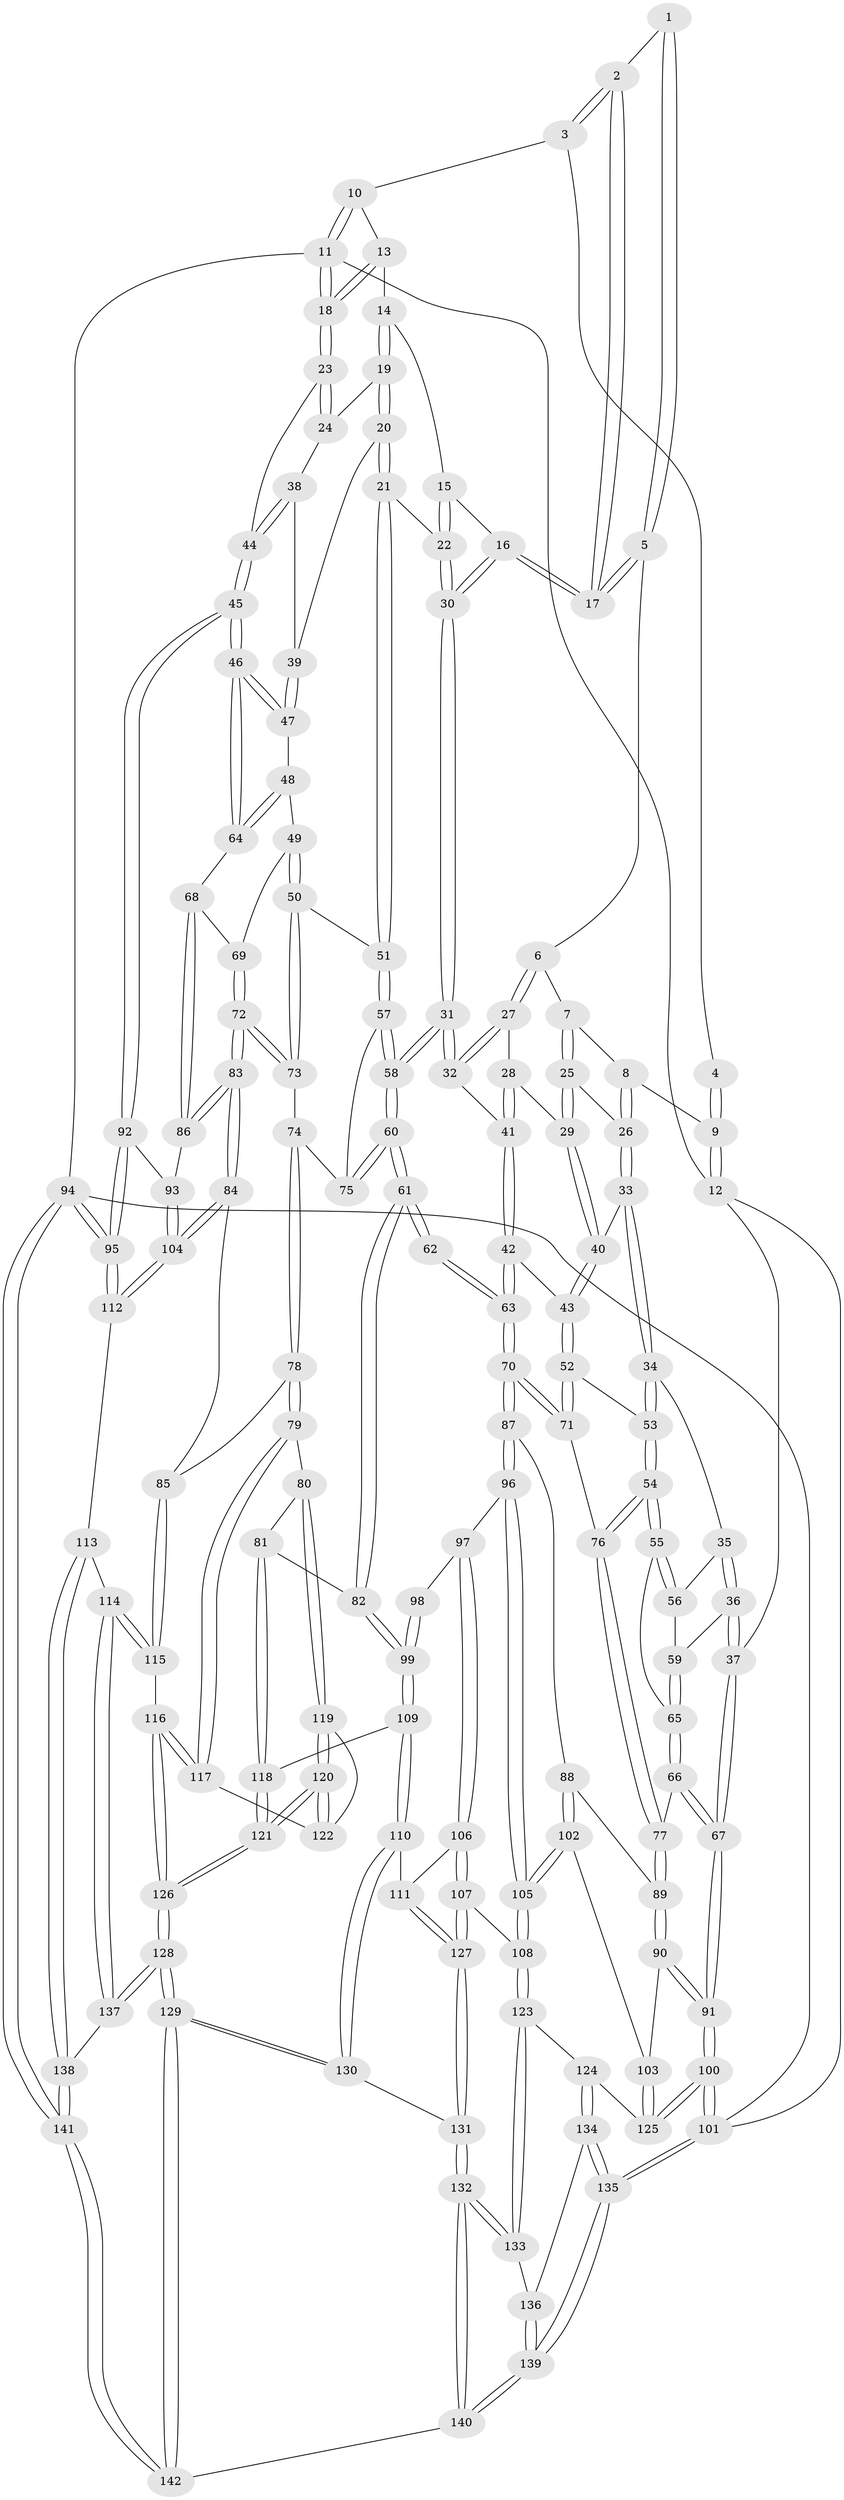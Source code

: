 // Generated by graph-tools (version 1.1) at 2025/38/03/09/25 02:38:29]
// undirected, 142 vertices, 352 edges
graph export_dot {
graph [start="1"]
  node [color=gray90,style=filled];
  1 [pos="+0.39348003746890314+0.056433984716488736"];
  2 [pos="+0.6363094611141402+0"];
  3 [pos="+0.6582638265187897+0"];
  4 [pos="+0.37643039682312535+0"];
  5 [pos="+0.3908684337662266+0.10338345208757727"];
  6 [pos="+0.38117463428470594+0.11354715169396853"];
  7 [pos="+0.16866372664399507+0.0017272588811890468"];
  8 [pos="+0.11002470598629104+0"];
  9 [pos="+0+0"];
  10 [pos="+0.6625300348294232+0"];
  11 [pos="+1+0"];
  12 [pos="+0+0"];
  13 [pos="+0.8622275241498881+0.09862413666370422"];
  14 [pos="+0.861041870185858+0.11393009931565955"];
  15 [pos="+0.857798998939912+0.11492897737382385"];
  16 [pos="+0.634952537104388+0.15732844552606717"];
  17 [pos="+0.6194759017998457+0.0759198266923965"];
  18 [pos="+1+0"];
  19 [pos="+0.8721145452315671+0.13052565825667445"];
  20 [pos="+0.7833070192510788+0.2962435567851817"];
  21 [pos="+0.7534117776291076+0.296496089309179"];
  22 [pos="+0.7212826972998964+0.2812993318554366"];
  23 [pos="+1+0"];
  24 [pos="+0.9254763042193209+0.16634839239333432"];
  25 [pos="+0.27788312242321417+0.20681523275857416"];
  26 [pos="+0.13889330077337456+0.2064885950211932"];
  27 [pos="+0.380230466107322+0.11964706270781392"];
  28 [pos="+0.28797849719604995+0.21397502984870767"];
  29 [pos="+0.2868451874875238+0.21390714217090426"];
  30 [pos="+0.6316706260356809+0.2445974387271122"];
  31 [pos="+0.5692642671443304+0.2986883039102951"];
  32 [pos="+0.5003436835274401+0.3002492791060922"];
  33 [pos="+0.10714466030886055+0.28528691263129113"];
  34 [pos="+0.02752224657276726+0.30548611837249734"];
  35 [pos="+0.021891194904288442+0.3063249196864148"];
  36 [pos="+0+0.2924467082399368"];
  37 [pos="+0+0.2579749140417239"];
  38 [pos="+0.9429239519466678+0.2634393484293484"];
  39 [pos="+0.8144133192615236+0.3023989537124885"];
  40 [pos="+0.1943805443086452+0.3319971624260019"];
  41 [pos="+0.40934628590079963+0.334475685931905"];
  42 [pos="+0.37194256419539584+0.3817680893798985"];
  43 [pos="+0.22547480535847286+0.39039343134002014"];
  44 [pos="+1+0.3799894110616157"];
  45 [pos="+1+0.42883244837936435"];
  46 [pos="+1+0.43801187847528017"];
  47 [pos="+0.8498940443817834+0.35992048178503117"];
  48 [pos="+0.8712561813729025+0.42365880796310146"];
  49 [pos="+0.8529666667593375+0.45342610464379923"];
  50 [pos="+0.7713789628652681+0.45651795674317075"];
  51 [pos="+0.762891823757702+0.4515740066030738"];
  52 [pos="+0.2180580075909059+0.4058513210499862"];
  53 [pos="+0.16304234164691075+0.45186924882291835"];
  54 [pos="+0.14213080664029373+0.47637255342852014"];
  55 [pos="+0.11418480367299041+0.46571413927138894"];
  56 [pos="+0.05520264147982925+0.3835322061063013"];
  57 [pos="+0.7390405656463349+0.4675036034854254"];
  58 [pos="+0.5941817268536188+0.5238328133080415"];
  59 [pos="+0.046821114826794914+0.4617009795127303"];
  60 [pos="+0.5929164466405611+0.5284987051073599"];
  61 [pos="+0.5863138396843758+0.5496891166510657"];
  62 [pos="+0.57136731186127+0.550866595346725"];
  63 [pos="+0.3872074311552452+0.5242847755349621"];
  64 [pos="+1+0.452351489074834"];
  65 [pos="+0.049234387845361015+0.47069851240912264"];
  66 [pos="+0+0.5413643050777338"];
  67 [pos="+0+0.569093237278151"];
  68 [pos="+0.9886969692839281+0.5128191217248862"];
  69 [pos="+0.8607834942179786+0.4761319692669647"];
  70 [pos="+0.33421942762646567+0.5794469090266935"];
  71 [pos="+0.2781026209204681+0.538183156972542"];
  72 [pos="+0.843029006594359+0.5536565488327526"];
  73 [pos="+0.7862179226470316+0.48878195555353227"];
  74 [pos="+0.7639525774547749+0.5469153658078931"];
  75 [pos="+0.75266969087959+0.5300023643957623"];
  76 [pos="+0.14187608912970276+0.5369061083858434"];
  77 [pos="+0.12793579516539608+0.5677397375700649"];
  78 [pos="+0.7815364913082409+0.6408438621440212"];
  79 [pos="+0.7341789848971685+0.654131790424248"];
  80 [pos="+0.6805897812812488+0.6479558639088713"];
  81 [pos="+0.6562343578490502+0.6393739089407838"];
  82 [pos="+0.5962969478504473+0.5691140024317243"];
  83 [pos="+0.8538221351192683+0.605131070612728"];
  84 [pos="+0.8049755271704774+0.6384784874167754"];
  85 [pos="+0.8030169094013553+0.6392629380032947"];
  86 [pos="+0.8714424709601519+0.6038740962130219"];
  87 [pos="+0.33055886429789644+0.5975790047273393"];
  88 [pos="+0.1548787037946975+0.6259205181983863"];
  89 [pos="+0.12973846576456538+0.575517272915737"];
  90 [pos="+0+0.6995394784416815"];
  91 [pos="+0+0.6878263331338114"];
  92 [pos="+1+0.6117165287846869"];
  93 [pos="+0.9320214060448744+0.6530950543973131"];
  94 [pos="+1+1"];
  95 [pos="+1+0.9175879598989779"];
  96 [pos="+0.33465327928600164+0.619196602641772"];
  97 [pos="+0.3541258380959385+0.6474190240569098"];
  98 [pos="+0.45599711782700436+0.6494486432581742"];
  99 [pos="+0.4842368606300134+0.7251598311667223"];
  100 [pos="+0+0.8818880708267877"];
  101 [pos="+0+1"];
  102 [pos="+0.14660829107351603+0.7134598854324776"];
  103 [pos="+0+0.7038452746756133"];
  104 [pos="+0.9657864059743636+0.7986122078219543"];
  105 [pos="+0.18423654136108655+0.7666435714874638"];
  106 [pos="+0.3876529082470242+0.7706123385869453"];
  107 [pos="+0.24821213313565188+0.8219796583452968"];
  108 [pos="+0.195484497946689+0.8149311239524246"];
  109 [pos="+0.4711660055536579+0.7789681553723958"];
  110 [pos="+0.4328591089330962+0.7901631466771731"];
  111 [pos="+0.4205609919338904+0.7874156060345184"];
  112 [pos="+0.9881341224580908+0.8464888822548015"];
  113 [pos="+0.8903715808794499+0.8638238913656993"];
  114 [pos="+0.8838007737141796+0.8614466431596722"];
  115 [pos="+0.864190132265582+0.8518914724574475"];
  116 [pos="+0.8096322651027976+0.8433110703004473"];
  117 [pos="+0.7654587614056605+0.8106219804999636"];
  118 [pos="+0.5616063185433+0.7998184899010534"];
  119 [pos="+0.6820345179931712+0.7104872302841639"];
  120 [pos="+0.6348678441982856+0.855624708723106"];
  121 [pos="+0.6111047863933423+0.8732429777770094"];
  122 [pos="+0.6947504516059461+0.8177672105886779"];
  123 [pos="+0.18676532303030813+0.8261137718857183"];
  124 [pos="+0.15386380709257694+0.8461311488836194"];
  125 [pos="+0.09211113981949719+0.8353090501716816"];
  126 [pos="+0.619851324041147+0.9936937389925676"];
  127 [pos="+0.33995329103888916+0.9433039229860435"];
  128 [pos="+0.6152093050811013+1"];
  129 [pos="+0.5975214311137009+1"];
  130 [pos="+0.45195249020195266+0.9054568668275406"];
  131 [pos="+0.3414988981866439+0.9487426500683105"];
  132 [pos="+0.3276006260920548+1"];
  133 [pos="+0.21681099484181768+0.9282353368939079"];
  134 [pos="+0.11023453013106989+0.923121381047241"];
  135 [pos="+0+1"];
  136 [pos="+0.18851767839253997+0.9811082567161306"];
  137 [pos="+0.7157222028549642+0.9847812748238708"];
  138 [pos="+0.8537751356112949+0.9623139449894561"];
  139 [pos="+0.18587985635205037+1"];
  140 [pos="+0.35251255213857124+1"];
  141 [pos="+0.8628388275635084+1"];
  142 [pos="+0.579859365478885+1"];
  1 -- 2;
  1 -- 5;
  1 -- 5;
  2 -- 3;
  2 -- 3;
  2 -- 17;
  2 -- 17;
  3 -- 4;
  3 -- 10;
  4 -- 9;
  4 -- 9;
  5 -- 6;
  5 -- 17;
  5 -- 17;
  6 -- 7;
  6 -- 27;
  6 -- 27;
  7 -- 8;
  7 -- 25;
  7 -- 25;
  8 -- 9;
  8 -- 26;
  8 -- 26;
  9 -- 12;
  9 -- 12;
  10 -- 11;
  10 -- 11;
  10 -- 13;
  11 -- 12;
  11 -- 18;
  11 -- 18;
  11 -- 94;
  12 -- 37;
  12 -- 101;
  13 -- 14;
  13 -- 18;
  13 -- 18;
  14 -- 15;
  14 -- 19;
  14 -- 19;
  15 -- 16;
  15 -- 22;
  15 -- 22;
  16 -- 17;
  16 -- 17;
  16 -- 30;
  16 -- 30;
  18 -- 23;
  18 -- 23;
  19 -- 20;
  19 -- 20;
  19 -- 24;
  20 -- 21;
  20 -- 21;
  20 -- 39;
  21 -- 22;
  21 -- 51;
  21 -- 51;
  22 -- 30;
  22 -- 30;
  23 -- 24;
  23 -- 24;
  23 -- 44;
  24 -- 38;
  25 -- 26;
  25 -- 29;
  25 -- 29;
  26 -- 33;
  26 -- 33;
  27 -- 28;
  27 -- 32;
  27 -- 32;
  28 -- 29;
  28 -- 41;
  28 -- 41;
  29 -- 40;
  29 -- 40;
  30 -- 31;
  30 -- 31;
  31 -- 32;
  31 -- 32;
  31 -- 58;
  31 -- 58;
  32 -- 41;
  33 -- 34;
  33 -- 34;
  33 -- 40;
  34 -- 35;
  34 -- 53;
  34 -- 53;
  35 -- 36;
  35 -- 36;
  35 -- 56;
  36 -- 37;
  36 -- 37;
  36 -- 59;
  37 -- 67;
  37 -- 67;
  38 -- 39;
  38 -- 44;
  38 -- 44;
  39 -- 47;
  39 -- 47;
  40 -- 43;
  40 -- 43;
  41 -- 42;
  41 -- 42;
  42 -- 43;
  42 -- 63;
  42 -- 63;
  43 -- 52;
  43 -- 52;
  44 -- 45;
  44 -- 45;
  45 -- 46;
  45 -- 46;
  45 -- 92;
  45 -- 92;
  46 -- 47;
  46 -- 47;
  46 -- 64;
  46 -- 64;
  47 -- 48;
  48 -- 49;
  48 -- 64;
  48 -- 64;
  49 -- 50;
  49 -- 50;
  49 -- 69;
  50 -- 51;
  50 -- 73;
  50 -- 73;
  51 -- 57;
  51 -- 57;
  52 -- 53;
  52 -- 71;
  52 -- 71;
  53 -- 54;
  53 -- 54;
  54 -- 55;
  54 -- 55;
  54 -- 76;
  54 -- 76;
  55 -- 56;
  55 -- 56;
  55 -- 65;
  56 -- 59;
  57 -- 58;
  57 -- 58;
  57 -- 75;
  58 -- 60;
  58 -- 60;
  59 -- 65;
  59 -- 65;
  60 -- 61;
  60 -- 61;
  60 -- 75;
  60 -- 75;
  61 -- 62;
  61 -- 62;
  61 -- 82;
  61 -- 82;
  62 -- 63;
  62 -- 63;
  63 -- 70;
  63 -- 70;
  64 -- 68;
  65 -- 66;
  65 -- 66;
  66 -- 67;
  66 -- 67;
  66 -- 77;
  67 -- 91;
  67 -- 91;
  68 -- 69;
  68 -- 86;
  68 -- 86;
  69 -- 72;
  69 -- 72;
  70 -- 71;
  70 -- 71;
  70 -- 87;
  70 -- 87;
  71 -- 76;
  72 -- 73;
  72 -- 73;
  72 -- 83;
  72 -- 83;
  73 -- 74;
  74 -- 75;
  74 -- 78;
  74 -- 78;
  76 -- 77;
  76 -- 77;
  77 -- 89;
  77 -- 89;
  78 -- 79;
  78 -- 79;
  78 -- 85;
  79 -- 80;
  79 -- 117;
  79 -- 117;
  80 -- 81;
  80 -- 119;
  80 -- 119;
  81 -- 82;
  81 -- 118;
  81 -- 118;
  82 -- 99;
  82 -- 99;
  83 -- 84;
  83 -- 84;
  83 -- 86;
  83 -- 86;
  84 -- 85;
  84 -- 104;
  84 -- 104;
  85 -- 115;
  85 -- 115;
  86 -- 93;
  87 -- 88;
  87 -- 96;
  87 -- 96;
  88 -- 89;
  88 -- 102;
  88 -- 102;
  89 -- 90;
  89 -- 90;
  90 -- 91;
  90 -- 91;
  90 -- 103;
  91 -- 100;
  91 -- 100;
  92 -- 93;
  92 -- 95;
  92 -- 95;
  93 -- 104;
  93 -- 104;
  94 -- 95;
  94 -- 95;
  94 -- 141;
  94 -- 141;
  94 -- 101;
  95 -- 112;
  95 -- 112;
  96 -- 97;
  96 -- 105;
  96 -- 105;
  97 -- 98;
  97 -- 106;
  97 -- 106;
  98 -- 99;
  98 -- 99;
  99 -- 109;
  99 -- 109;
  100 -- 101;
  100 -- 101;
  100 -- 125;
  100 -- 125;
  101 -- 135;
  101 -- 135;
  102 -- 103;
  102 -- 105;
  102 -- 105;
  103 -- 125;
  103 -- 125;
  104 -- 112;
  104 -- 112;
  105 -- 108;
  105 -- 108;
  106 -- 107;
  106 -- 107;
  106 -- 111;
  107 -- 108;
  107 -- 127;
  107 -- 127;
  108 -- 123;
  108 -- 123;
  109 -- 110;
  109 -- 110;
  109 -- 118;
  110 -- 111;
  110 -- 130;
  110 -- 130;
  111 -- 127;
  111 -- 127;
  112 -- 113;
  113 -- 114;
  113 -- 138;
  113 -- 138;
  114 -- 115;
  114 -- 115;
  114 -- 137;
  114 -- 137;
  115 -- 116;
  116 -- 117;
  116 -- 117;
  116 -- 126;
  116 -- 126;
  117 -- 122;
  118 -- 121;
  118 -- 121;
  119 -- 120;
  119 -- 120;
  119 -- 122;
  120 -- 121;
  120 -- 121;
  120 -- 122;
  120 -- 122;
  121 -- 126;
  121 -- 126;
  123 -- 124;
  123 -- 133;
  123 -- 133;
  124 -- 125;
  124 -- 134;
  124 -- 134;
  126 -- 128;
  126 -- 128;
  127 -- 131;
  127 -- 131;
  128 -- 129;
  128 -- 129;
  128 -- 137;
  128 -- 137;
  129 -- 130;
  129 -- 130;
  129 -- 142;
  129 -- 142;
  130 -- 131;
  131 -- 132;
  131 -- 132;
  132 -- 133;
  132 -- 133;
  132 -- 140;
  132 -- 140;
  133 -- 136;
  134 -- 135;
  134 -- 135;
  134 -- 136;
  135 -- 139;
  135 -- 139;
  136 -- 139;
  136 -- 139;
  137 -- 138;
  138 -- 141;
  138 -- 141;
  139 -- 140;
  139 -- 140;
  140 -- 142;
  141 -- 142;
  141 -- 142;
}

